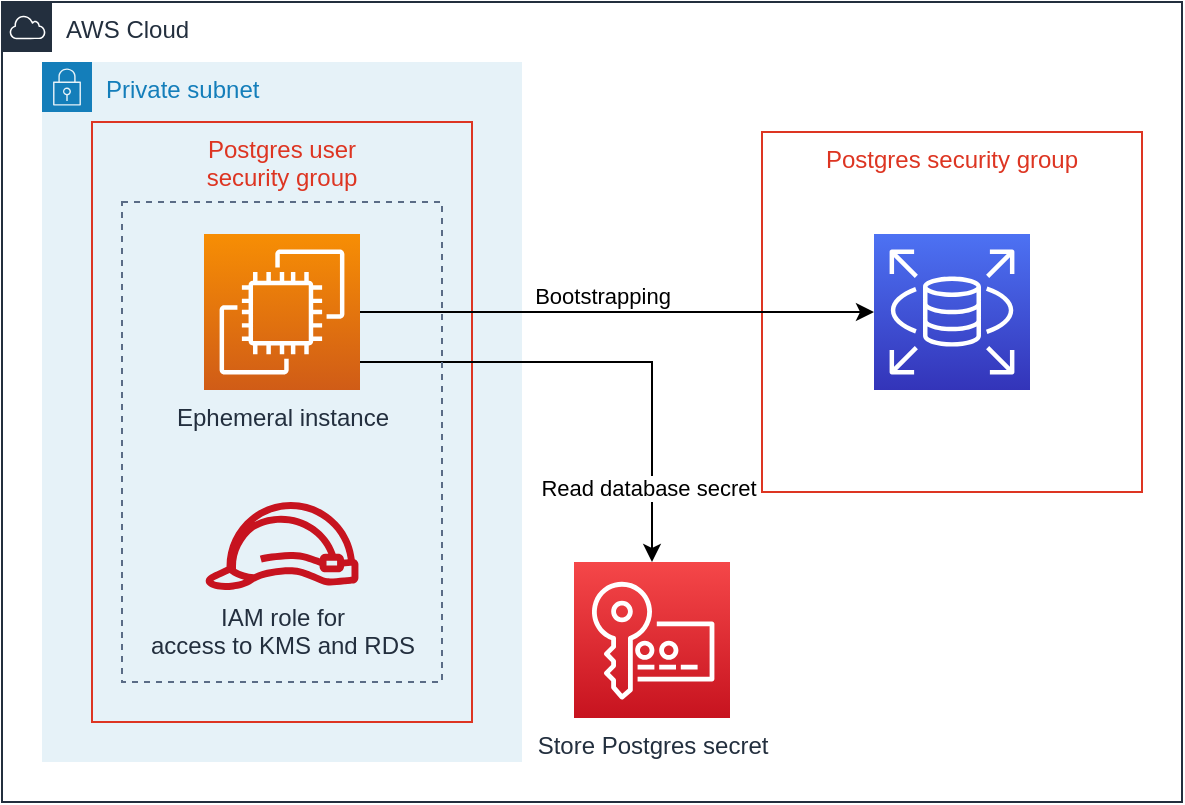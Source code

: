 <mxfile version="14.8.4" type="device"><diagram id="LZhUrZv3IL5ekmNvLtw9" name="Page-1"><mxGraphModel dx="984" dy="526" grid="1" gridSize="10" guides="1" tooltips="1" connect="1" arrows="1" fold="1" page="1" pageScale="1" pageWidth="850" pageHeight="1100" math="0" shadow="0"><root><mxCell id="0"/><mxCell id="1" parent="0"/><mxCell id="2" value="AWS Cloud" style="points=[[0,0],[0.25,0],[0.5,0],[0.75,0],[1,0],[1,0.25],[1,0.5],[1,0.75],[1,1],[0.75,1],[0.5,1],[0.25,1],[0,1],[0,0.75],[0,0.5],[0,0.25]];outlineConnect=0;gradientColor=none;html=1;whiteSpace=wrap;fontSize=12;fontStyle=0;shape=mxgraph.aws4.group;grIcon=mxgraph.aws4.group_aws_cloud;strokeColor=#232F3E;fillColor=none;verticalAlign=top;align=left;spacingLeft=30;fontColor=#232F3E;dashed=0;" parent="1" vertex="1"><mxGeometry x="70" y="180" width="590" height="400" as="geometry"/></mxCell><mxCell id="eCO3SdBnlSmi6VJGZnH2-4" value="Postgres security group" style="fillColor=none;strokeColor=#DD3522;verticalAlign=top;fontStyle=0;fontColor=#DD3522;labelBackgroundColor=none;" vertex="1" parent="1"><mxGeometry x="450" y="245" width="190" height="180" as="geometry"/></mxCell><mxCell id="eCO3SdBnlSmi6VJGZnH2-2" value="Private subnet" style="points=[[0,0],[0.25,0],[0.5,0],[0.75,0],[1,0],[1,0.25],[1,0.5],[1,0.75],[1,1],[0.75,1],[0.5,1],[0.25,1],[0,1],[0,0.75],[0,0.5],[0,0.25]];outlineConnect=0;gradientColor=none;html=1;whiteSpace=wrap;fontSize=12;fontStyle=0;shape=mxgraph.aws4.group;grIcon=mxgraph.aws4.group_security_group;grStroke=0;strokeColor=#147EBA;fillColor=#E6F2F8;verticalAlign=top;align=left;spacingLeft=30;fontColor=#147EBA;dashed=0;labelBackgroundColor=none;" vertex="1" parent="1"><mxGeometry x="90" y="210" width="240" height="350" as="geometry"/></mxCell><mxCell id="eCO3SdBnlSmi6VJGZnH2-3" value="" style="points=[[0,0,0],[0.25,0,0],[0.5,0,0],[0.75,0,0],[1,0,0],[0,1,0],[0.25,1,0],[0.5,1,0],[0.75,1,0],[1,1,0],[0,0.25,0],[0,0.5,0],[0,0.75,0],[1,0.25,0],[1,0.5,0],[1,0.75,0]];outlineConnect=0;fontColor=#232F3E;gradientColor=#4D72F3;gradientDirection=north;fillColor=#3334B9;strokeColor=#ffffff;dashed=0;verticalLabelPosition=bottom;verticalAlign=top;align=center;html=1;fontSize=12;fontStyle=0;aspect=fixed;shape=mxgraph.aws4.resourceIcon;resIcon=mxgraph.aws4.rds;labelBackgroundColor=none;" vertex="1" parent="1"><mxGeometry x="506" y="296" width="78" height="78" as="geometry"/></mxCell><mxCell id="eCO3SdBnlSmi6VJGZnH2-5" value="Postgres user&#10;security group" style="fillColor=none;strokeColor=#DD3522;verticalAlign=top;fontStyle=0;fontColor=#DD3522;labelBackgroundColor=none;" vertex="1" parent="1"><mxGeometry x="115" y="240" width="190" height="300" as="geometry"/></mxCell><mxCell id="eCO3SdBnlSmi6VJGZnH2-8" style="edgeStyle=orthogonalEdgeStyle;rounded=0;orthogonalLoop=1;jettySize=auto;html=1;entryX=0;entryY=0.5;entryDx=0;entryDy=0;entryPerimeter=0;startArrow=none;startFill=0;endArrow=classic;endFill=1;" edge="1" parent="1" source="eCO3SdBnlSmi6VJGZnH2-6" target="eCO3SdBnlSmi6VJGZnH2-3"><mxGeometry relative="1" as="geometry"/></mxCell><mxCell id="eCO3SdBnlSmi6VJGZnH2-9" value="Bootstrapping" style="edgeLabel;html=1;align=center;verticalAlign=bottom;resizable=0;points=[];" vertex="1" connectable="0" parent="eCO3SdBnlSmi6VJGZnH2-8"><mxGeometry x="-0.319" relative="1" as="geometry"><mxPoint x="33" as="offset"/></mxGeometry></mxCell><mxCell id="eCO3SdBnlSmi6VJGZnH2-10" style="edgeStyle=orthogonalEdgeStyle;rounded=0;orthogonalLoop=1;jettySize=auto;html=1;entryX=0.5;entryY=0;entryDx=0;entryDy=0;entryPerimeter=0;startArrow=none;startFill=0;endArrow=classic;endFill=1;" edge="1" parent="1" source="eCO3SdBnlSmi6VJGZnH2-6" target="eCO3SdBnlSmi6VJGZnH2-7"><mxGeometry relative="1" as="geometry"><Array as="points"><mxPoint x="395" y="360"/></Array></mxGeometry></mxCell><mxCell id="eCO3SdBnlSmi6VJGZnH2-11" value="Read database secret" style="edgeLabel;html=1;align=center;verticalAlign=middle;resizable=0;points=[];" vertex="1" connectable="0" parent="eCO3SdBnlSmi6VJGZnH2-10"><mxGeometry x="0.694" y="-2" relative="1" as="geometry"><mxPoint as="offset"/></mxGeometry></mxCell><mxCell id="eCO3SdBnlSmi6VJGZnH2-6" value="Ephemeral instance" style="points=[[0,0,0],[0.25,0,0],[0.5,0,0],[0.75,0,0],[1,0,0],[0,1,0],[0.25,1,0],[0.5,1,0],[0.75,1,0],[1,1,0],[0,0.25,0],[0,0.5,0],[0,0.75,0],[1,0.25,0],[1,0.5,0],[1,0.75,0]];outlineConnect=0;fontColor=#232F3E;gradientColor=#F78E04;gradientDirection=north;fillColor=#D05C17;strokeColor=#ffffff;dashed=0;verticalLabelPosition=bottom;verticalAlign=top;align=center;html=1;fontSize=12;fontStyle=0;aspect=fixed;shape=mxgraph.aws4.resourceIcon;resIcon=mxgraph.aws4.ec2;labelBackgroundColor=none;" vertex="1" parent="1"><mxGeometry x="171" y="296" width="78" height="78" as="geometry"/></mxCell><mxCell id="eCO3SdBnlSmi6VJGZnH2-7" value="Store Postgres secret" style="points=[[0,0,0],[0.25,0,0],[0.5,0,0],[0.75,0,0],[1,0,0],[0,1,0],[0.25,1,0],[0.5,1,0],[0.75,1,0],[1,1,0],[0,0.25,0],[0,0.5,0],[0,0.75,0],[1,0.25,0],[1,0.5,0],[1,0.75,0]];outlineConnect=0;fontColor=#232F3E;gradientColor=#F54749;gradientDirection=north;fillColor=#C7131F;strokeColor=#ffffff;dashed=0;verticalLabelPosition=bottom;verticalAlign=top;align=center;html=1;fontSize=12;fontStyle=0;aspect=fixed;shape=mxgraph.aws4.resourceIcon;resIcon=mxgraph.aws4.key_management_service;labelBackgroundColor=none;" vertex="1" parent="1"><mxGeometry x="356" y="460" width="78" height="78" as="geometry"/></mxCell><mxCell id="eCO3SdBnlSmi6VJGZnH2-12" value="" style="fillColor=none;strokeColor=#5A6C86;dashed=1;verticalAlign=top;fontStyle=0;fontColor=#5A6C86;labelBackgroundColor=none;" vertex="1" parent="1"><mxGeometry x="130" y="280" width="160" height="240" as="geometry"/></mxCell><mxCell id="eCO3SdBnlSmi6VJGZnH2-13" value="IAM role for&lt;br&gt;access to KMS and RDS" style="outlineConnect=0;fontColor=#232F3E;gradientColor=none;fillColor=#C7131F;strokeColor=none;dashed=0;verticalLabelPosition=bottom;verticalAlign=top;align=center;html=1;fontSize=12;fontStyle=0;aspect=fixed;pointerEvents=1;shape=mxgraph.aws4.role;labelBackgroundColor=none;" vertex="1" parent="1"><mxGeometry x="171" y="430" width="78" height="44" as="geometry"/></mxCell></root></mxGraphModel></diagram></mxfile>